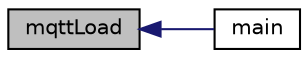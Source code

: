 digraph "mqttLoad"
{
  edge [fontname="Helvetica",fontsize="10",labelfontname="Helvetica",labelfontsize="10"];
  node [fontname="Helvetica",fontsize="10",shape=record];
  rankdir="LR";
  Node17 [label="mqttLoad",height=0.2,width=0.4,color="black", fillcolor="grey75", style="filled", fontcolor="black"];
  Node17 -> Node18 [dir="back",color="midnightblue",fontsize="10",style="solid"];
  Node18 [label="main",height=0.2,width=0.4,color="black", fillcolor="white", style="filled",URL="$atlmain_8c.html#a0ddf1224851353fc92bfbff6f499fa97"];
}
